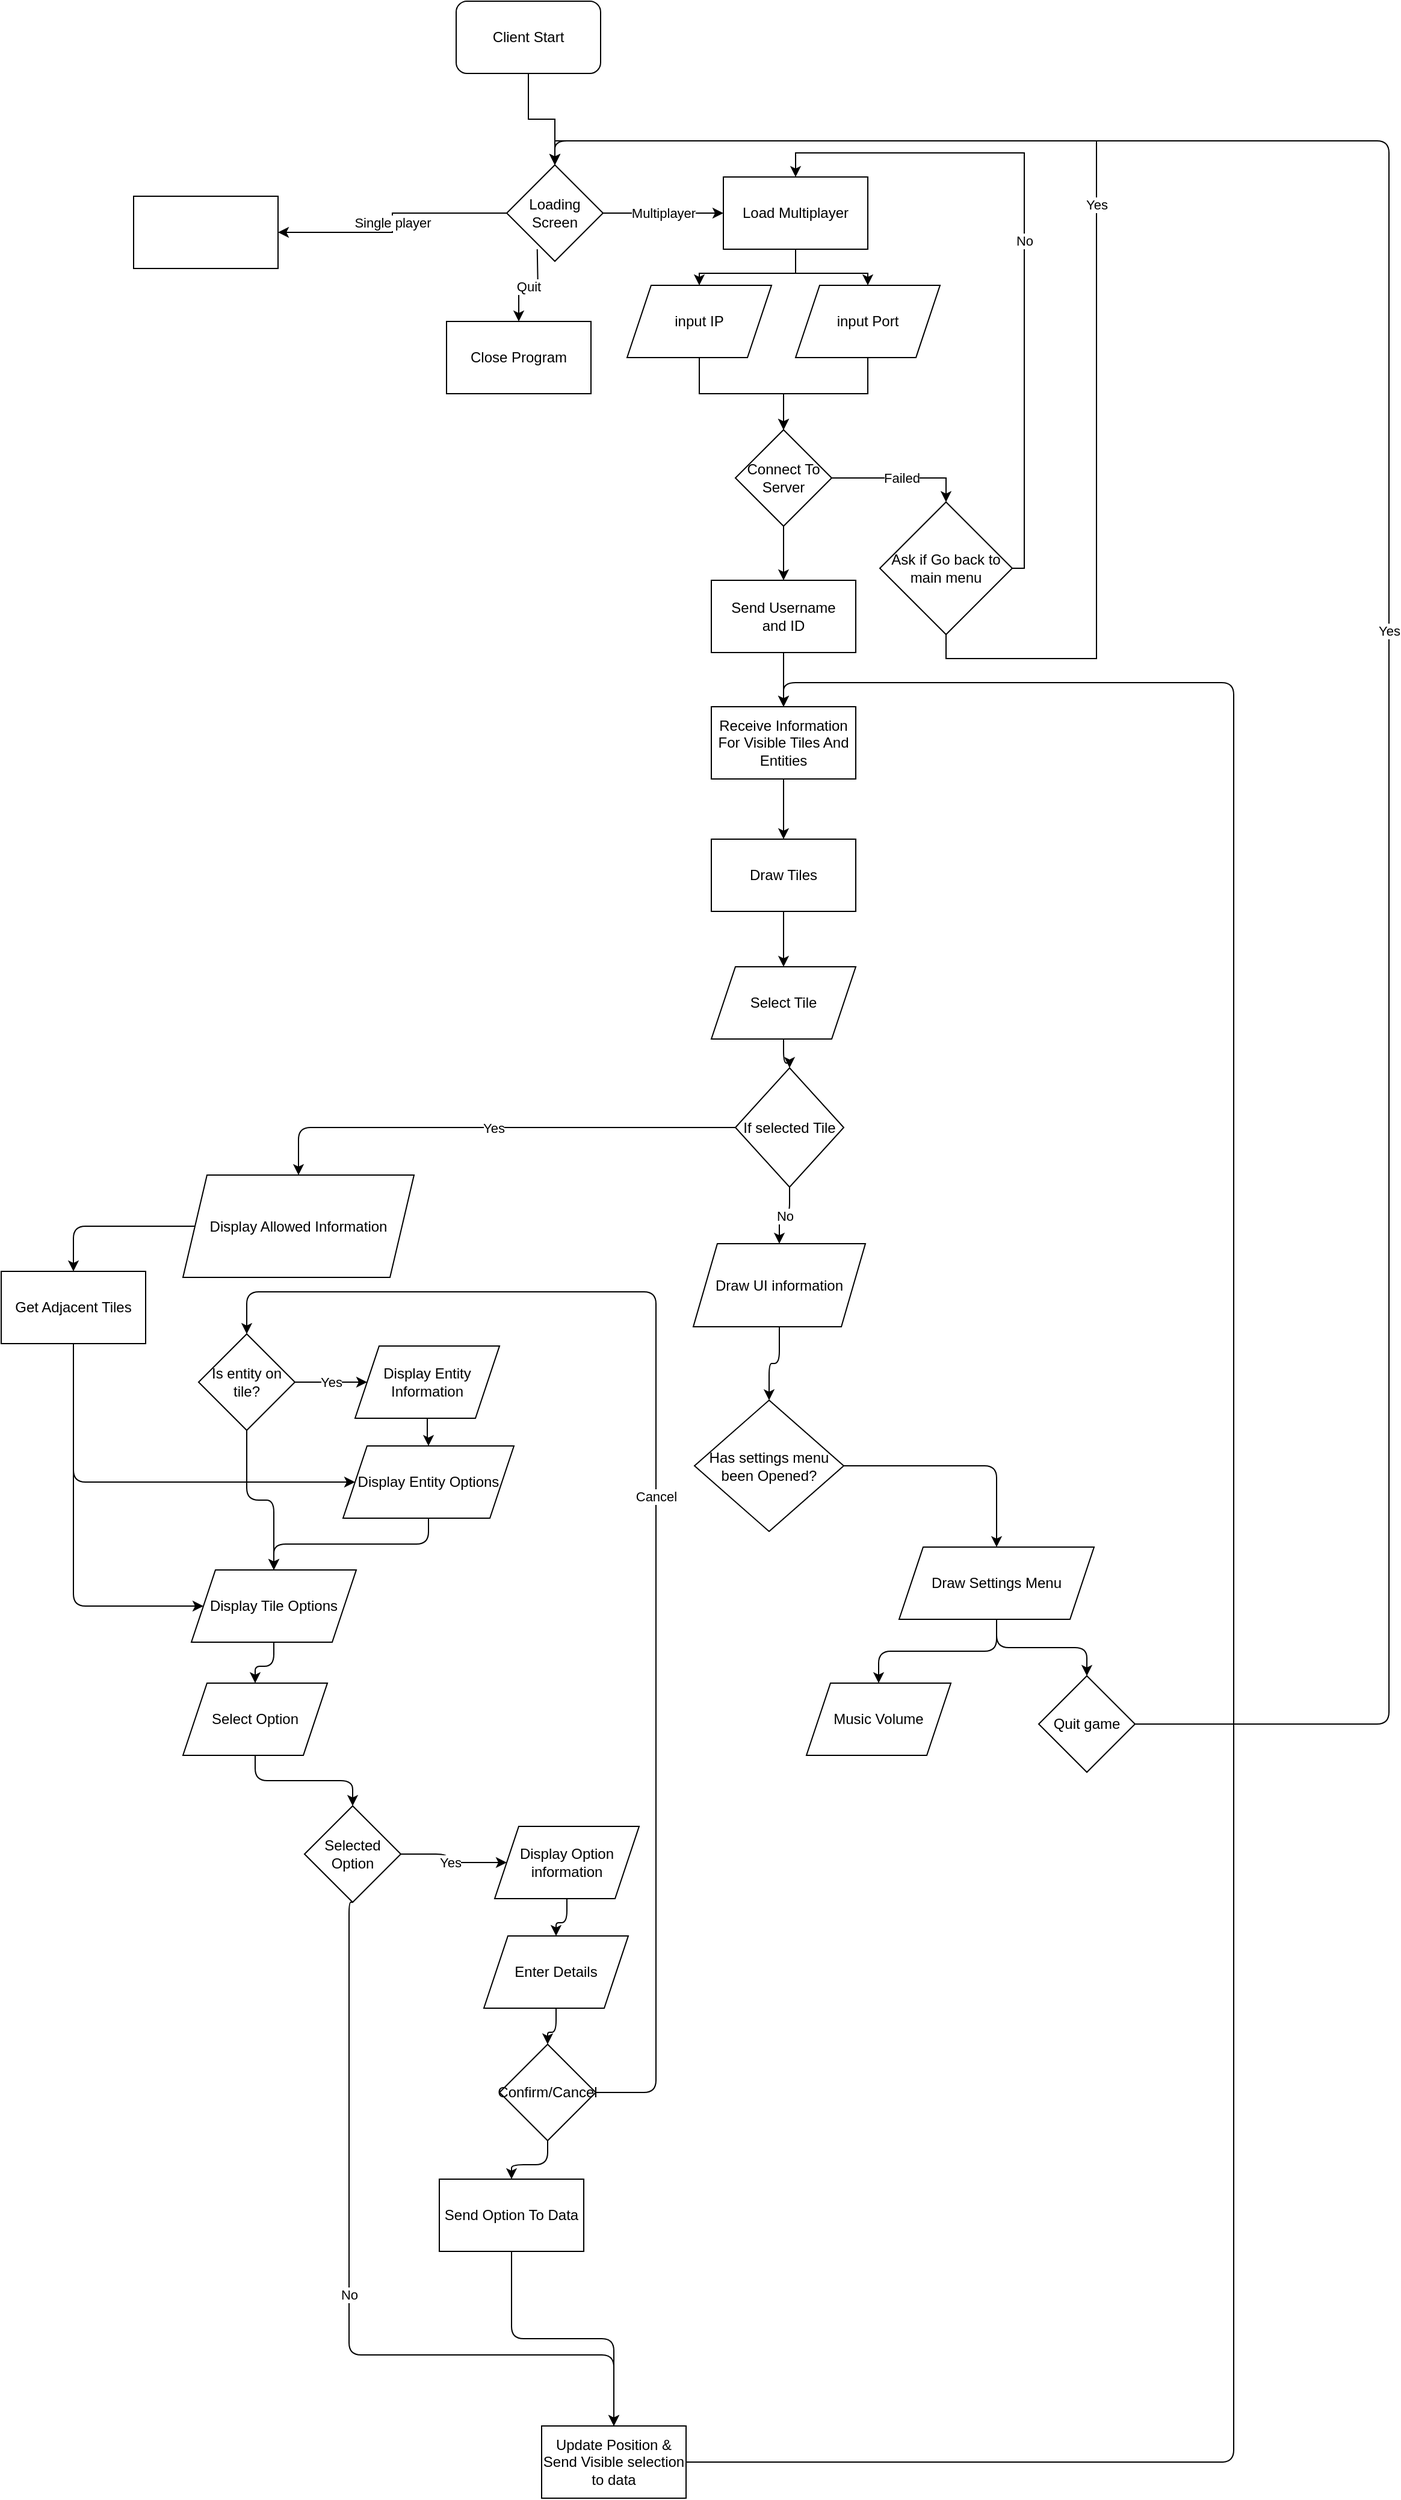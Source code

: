 <mxfile version="26.0.16">
  <diagram id="C5RBs43oDa-KdzZeNtuy" name="Page-1">
    <mxGraphModel dx="1647" dy="673" grid="0" gridSize="8" guides="1" tooltips="1" connect="1" arrows="1" fold="1" page="0" pageScale="1" pageWidth="827" pageHeight="1169" math="0" shadow="0">
      <root>
        <mxCell id="WIyWlLk6GJQsqaUBKTNV-0" />
        <mxCell id="WIyWlLk6GJQsqaUBKTNV-1" parent="WIyWlLk6GJQsqaUBKTNV-0" />
        <mxCell id="Lo4sJkmsan4-eXwzAaha-4" style="edgeStyle=orthogonalEdgeStyle;rounded=0;orthogonalLoop=1;jettySize=auto;html=1;entryX=0.5;entryY=0;entryDx=0;entryDy=0;labelBackgroundColor=none;fontColor=default;exitX=0.5;exitY=1;exitDx=0;exitDy=0;" edge="1" parent="WIyWlLk6GJQsqaUBKTNV-1" source="Lo4sJkmsan4-eXwzAaha-89" target="Lo4sJkmsan4-eXwzAaha-0">
          <mxGeometry relative="1" as="geometry">
            <mxPoint x="220" y="120" as="sourcePoint" />
          </mxGeometry>
        </mxCell>
        <mxCell id="Lo4sJkmsan4-eXwzAaha-7" value="Multiplayer" style="edgeStyle=orthogonalEdgeStyle;rounded=0;orthogonalLoop=1;jettySize=auto;html=1;entryX=0;entryY=0.5;entryDx=0;entryDy=0;labelBackgroundColor=default;fontColor=default;" edge="1" parent="WIyWlLk6GJQsqaUBKTNV-1" source="Lo4sJkmsan4-eXwzAaha-0" target="Lo4sJkmsan4-eXwzAaha-5">
          <mxGeometry relative="1" as="geometry" />
        </mxCell>
        <mxCell id="Lo4sJkmsan4-eXwzAaha-10" value="Single player" style="edgeStyle=orthogonalEdgeStyle;rounded=0;orthogonalLoop=1;jettySize=auto;html=1;entryX=1;entryY=0.5;entryDx=0;entryDy=0;labelBackgroundColor=default;fontColor=default;" edge="1" parent="WIyWlLk6GJQsqaUBKTNV-1" source="Lo4sJkmsan4-eXwzAaha-0" target="Lo4sJkmsan4-eXwzAaha-9">
          <mxGeometry relative="1" as="geometry">
            <mxPoint x="260" y="220" as="targetPoint" />
          </mxGeometry>
        </mxCell>
        <mxCell id="Lo4sJkmsan4-eXwzAaha-0" value="Loading Screen" style="rhombus;whiteSpace=wrap;html=1;rounded=0;labelBackgroundColor=none;" vertex="1" parent="WIyWlLk6GJQsqaUBKTNV-1">
          <mxGeometry x="280" y="180" width="80" height="80" as="geometry" />
        </mxCell>
        <mxCell id="Lo4sJkmsan4-eXwzAaha-13" style="edgeStyle=orthogonalEdgeStyle;rounded=0;orthogonalLoop=1;jettySize=auto;html=1;entryX=0.5;entryY=0;entryDx=0;entryDy=0;labelBackgroundColor=none;fontColor=default;" edge="1" parent="WIyWlLk6GJQsqaUBKTNV-1" source="Lo4sJkmsan4-eXwzAaha-5" target="Lo4sJkmsan4-eXwzAaha-11">
          <mxGeometry relative="1" as="geometry" />
        </mxCell>
        <mxCell id="Lo4sJkmsan4-eXwzAaha-14" style="edgeStyle=orthogonalEdgeStyle;rounded=0;orthogonalLoop=1;jettySize=auto;html=1;entryX=0.5;entryY=0;entryDx=0;entryDy=0;labelBackgroundColor=none;fontColor=default;" edge="1" parent="WIyWlLk6GJQsqaUBKTNV-1" source="Lo4sJkmsan4-eXwzAaha-5" target="Lo4sJkmsan4-eXwzAaha-12">
          <mxGeometry relative="1" as="geometry" />
        </mxCell>
        <mxCell id="Lo4sJkmsan4-eXwzAaha-5" value="Load Multiplayer" style="rounded=0;whiteSpace=wrap;html=1;labelBackgroundColor=none;" vertex="1" parent="WIyWlLk6GJQsqaUBKTNV-1">
          <mxGeometry x="460" y="190" width="120" height="60" as="geometry" />
        </mxCell>
        <mxCell id="Lo4sJkmsan4-eXwzAaha-9" value="" style="rounded=0;whiteSpace=wrap;html=1;labelBackgroundColor=none;" vertex="1" parent="WIyWlLk6GJQsqaUBKTNV-1">
          <mxGeometry x="-30" y="206" width="120" height="60" as="geometry" />
        </mxCell>
        <mxCell id="Lo4sJkmsan4-eXwzAaha-18" style="edgeStyle=orthogonalEdgeStyle;rounded=0;orthogonalLoop=1;jettySize=auto;html=1;entryX=0.5;entryY=0;entryDx=0;entryDy=0;labelBackgroundColor=none;fontColor=default;" edge="1" parent="WIyWlLk6GJQsqaUBKTNV-1" source="Lo4sJkmsan4-eXwzAaha-11" target="Lo4sJkmsan4-eXwzAaha-20">
          <mxGeometry relative="1" as="geometry">
            <mxPoint x="520" y="370" as="targetPoint" />
          </mxGeometry>
        </mxCell>
        <mxCell id="Lo4sJkmsan4-eXwzAaha-11" value="input IP" style="shape=parallelogram;perimeter=parallelogramPerimeter;whiteSpace=wrap;html=1;fixedSize=1;rounded=0;labelBackgroundColor=none;" vertex="1" parent="WIyWlLk6GJQsqaUBKTNV-1">
          <mxGeometry x="380" y="280" width="120" height="60" as="geometry" />
        </mxCell>
        <mxCell id="Lo4sJkmsan4-eXwzAaha-19" style="edgeStyle=orthogonalEdgeStyle;rounded=0;orthogonalLoop=1;jettySize=auto;html=1;entryX=0.5;entryY=0;entryDx=0;entryDy=0;labelBackgroundColor=none;fontColor=default;" edge="1" parent="WIyWlLk6GJQsqaUBKTNV-1" source="Lo4sJkmsan4-eXwzAaha-12" target="Lo4sJkmsan4-eXwzAaha-20">
          <mxGeometry relative="1" as="geometry">
            <mxPoint x="520" y="370" as="targetPoint" />
          </mxGeometry>
        </mxCell>
        <mxCell id="Lo4sJkmsan4-eXwzAaha-12" value="input Port" style="shape=parallelogram;perimeter=parallelogramPerimeter;whiteSpace=wrap;html=1;fixedSize=1;rounded=0;labelBackgroundColor=none;" vertex="1" parent="WIyWlLk6GJQsqaUBKTNV-1">
          <mxGeometry x="520" y="280" width="120" height="60" as="geometry" />
        </mxCell>
        <mxCell id="Lo4sJkmsan4-eXwzAaha-27" value="Failed" style="edgeStyle=orthogonalEdgeStyle;rounded=0;orthogonalLoop=1;jettySize=auto;html=1;entryX=0.5;entryY=0;entryDx=0;entryDy=0;labelBackgroundColor=default;fontColor=default;" edge="1" parent="WIyWlLk6GJQsqaUBKTNV-1" source="Lo4sJkmsan4-eXwzAaha-20" target="Lo4sJkmsan4-eXwzAaha-24">
          <mxGeometry relative="1" as="geometry" />
        </mxCell>
        <mxCell id="Lo4sJkmsan4-eXwzAaha-31" style="edgeStyle=orthogonalEdgeStyle;rounded=0;orthogonalLoop=1;jettySize=auto;html=1;labelBackgroundColor=none;fontColor=default;" edge="1" parent="WIyWlLk6GJQsqaUBKTNV-1" source="Lo4sJkmsan4-eXwzAaha-20" target="Lo4sJkmsan4-eXwzAaha-30">
          <mxGeometry relative="1" as="geometry" />
        </mxCell>
        <mxCell id="Lo4sJkmsan4-eXwzAaha-20" value="Connect To Server" style="rhombus;whiteSpace=wrap;html=1;rounded=0;labelBackgroundColor=none;" vertex="1" parent="WIyWlLk6GJQsqaUBKTNV-1">
          <mxGeometry x="470" y="400" width="80" height="80" as="geometry" />
        </mxCell>
        <mxCell id="Lo4sJkmsan4-eXwzAaha-22" value="Close Program" style="rounded=0;whiteSpace=wrap;html=1;labelBackgroundColor=none;" vertex="1" parent="WIyWlLk6GJQsqaUBKTNV-1">
          <mxGeometry x="230" y="310" width="120" height="60" as="geometry" />
        </mxCell>
        <mxCell id="Lo4sJkmsan4-eXwzAaha-23" value="Quit" style="edgeStyle=orthogonalEdgeStyle;rounded=0;orthogonalLoop=1;jettySize=auto;html=1;entryX=0.5;entryY=0;entryDx=0;entryDy=0;labelBackgroundColor=default;fontColor=default;" edge="1" parent="WIyWlLk6GJQsqaUBKTNV-1" target="Lo4sJkmsan4-eXwzAaha-22">
          <mxGeometry relative="1" as="geometry">
            <mxPoint x="305.36" y="250" as="sourcePoint" />
            <mxPoint x="274.64" y="297.66" as="targetPoint" />
          </mxGeometry>
        </mxCell>
        <mxCell id="Lo4sJkmsan4-eXwzAaha-28" value="&lt;div&gt;No&lt;/div&gt;" style="edgeStyle=orthogonalEdgeStyle;rounded=0;orthogonalLoop=1;jettySize=auto;html=1;entryX=0.5;entryY=0;entryDx=0;entryDy=0;labelBackgroundColor=default;fontColor=default;" edge="1" parent="WIyWlLk6GJQsqaUBKTNV-1" source="Lo4sJkmsan4-eXwzAaha-24" target="Lo4sJkmsan4-eXwzAaha-5">
          <mxGeometry relative="1" as="geometry">
            <Array as="points">
              <mxPoint x="710" y="515" />
              <mxPoint x="710" y="170" />
              <mxPoint x="520" y="170" />
            </Array>
          </mxGeometry>
        </mxCell>
        <mxCell id="Lo4sJkmsan4-eXwzAaha-29" value="Yes" style="edgeStyle=orthogonalEdgeStyle;rounded=0;orthogonalLoop=1;jettySize=auto;html=1;exitX=0.5;exitY=1;exitDx=0;exitDy=0;entryX=0.5;entryY=0;entryDx=0;entryDy=0;labelBackgroundColor=default;fontColor=default;" edge="1" parent="WIyWlLk6GJQsqaUBKTNV-1" source="Lo4sJkmsan4-eXwzAaha-24" target="Lo4sJkmsan4-eXwzAaha-0">
          <mxGeometry relative="1" as="geometry">
            <Array as="points">
              <mxPoint x="645" y="590" />
              <mxPoint x="770" y="590" />
              <mxPoint x="770" y="160" />
              <mxPoint x="320" y="160" />
            </Array>
          </mxGeometry>
        </mxCell>
        <mxCell id="Lo4sJkmsan4-eXwzAaha-24" value="Ask if Go back to main menu" style="rhombus;whiteSpace=wrap;html=1;rounded=0;labelBackgroundColor=none;" vertex="1" parent="WIyWlLk6GJQsqaUBKTNV-1">
          <mxGeometry x="590" y="460" width="110" height="110" as="geometry" />
        </mxCell>
        <mxCell id="Lo4sJkmsan4-eXwzAaha-34" style="edgeStyle=orthogonalEdgeStyle;rounded=0;orthogonalLoop=1;jettySize=auto;html=1;exitX=0.5;exitY=1;exitDx=0;exitDy=0;entryX=0.5;entryY=0;entryDx=0;entryDy=0;labelBackgroundColor=none;fontColor=default;" edge="1" parent="WIyWlLk6GJQsqaUBKTNV-1" source="Lo4sJkmsan4-eXwzAaha-30" target="Lo4sJkmsan4-eXwzAaha-32">
          <mxGeometry relative="1" as="geometry" />
        </mxCell>
        <mxCell id="Lo4sJkmsan4-eXwzAaha-30" value="&lt;div&gt;Send Username&lt;/div&gt;&lt;div&gt;and ID&lt;/div&gt;" style="rounded=0;whiteSpace=wrap;html=1;labelBackgroundColor=none;" vertex="1" parent="WIyWlLk6GJQsqaUBKTNV-1">
          <mxGeometry x="450" y="525" width="120" height="60" as="geometry" />
        </mxCell>
        <mxCell id="Lo4sJkmsan4-eXwzAaha-36" style="edgeStyle=orthogonalEdgeStyle;rounded=0;orthogonalLoop=1;jettySize=auto;html=1;entryX=0.5;entryY=0;entryDx=0;entryDy=0;labelBackgroundColor=none;fontColor=default;" edge="1" parent="WIyWlLk6GJQsqaUBKTNV-1" source="Lo4sJkmsan4-eXwzAaha-32" target="Lo4sJkmsan4-eXwzAaha-35">
          <mxGeometry relative="1" as="geometry" />
        </mxCell>
        <mxCell id="Lo4sJkmsan4-eXwzAaha-32" value="Receive Information For Visible Tiles And Entities" style="rounded=0;whiteSpace=wrap;html=1;labelBackgroundColor=none;" vertex="1" parent="WIyWlLk6GJQsqaUBKTNV-1">
          <mxGeometry x="450" y="630" width="120" height="60" as="geometry" />
        </mxCell>
        <mxCell id="Lo4sJkmsan4-eXwzAaha-41" style="edgeStyle=orthogonalEdgeStyle;orthogonalLoop=1;jettySize=auto;html=1;entryX=0.5;entryY=0;entryDx=0;entryDy=0;labelBackgroundColor=none;fontColor=default;rounded=0;" edge="1" parent="WIyWlLk6GJQsqaUBKTNV-1" source="Lo4sJkmsan4-eXwzAaha-35" target="Lo4sJkmsan4-eXwzAaha-40">
          <mxGeometry relative="1" as="geometry" />
        </mxCell>
        <mxCell id="Lo4sJkmsan4-eXwzAaha-35" value="Draw Tiles" style="rounded=0;whiteSpace=wrap;html=1;labelBackgroundColor=none;" vertex="1" parent="WIyWlLk6GJQsqaUBKTNV-1">
          <mxGeometry x="450" y="740" width="120" height="60" as="geometry" />
        </mxCell>
        <mxCell id="Lo4sJkmsan4-eXwzAaha-59" style="edgeStyle=orthogonalEdgeStyle;orthogonalLoop=1;jettySize=auto;html=1;entryX=0.5;entryY=0;entryDx=0;entryDy=0;" edge="1" parent="WIyWlLk6GJQsqaUBKTNV-1" source="Lo4sJkmsan4-eXwzAaha-40" target="Lo4sJkmsan4-eXwzAaha-58">
          <mxGeometry relative="1" as="geometry" />
        </mxCell>
        <mxCell id="Lo4sJkmsan4-eXwzAaha-40" value="Select Tile" style="shape=parallelogram;perimeter=parallelogramPerimeter;whiteSpace=wrap;html=1;fixedSize=1;labelBackgroundColor=none;rounded=0;" vertex="1" parent="WIyWlLk6GJQsqaUBKTNV-1">
          <mxGeometry x="450" y="846" width="120" height="60" as="geometry" />
        </mxCell>
        <mxCell id="Lo4sJkmsan4-eXwzAaha-92" style="edgeStyle=orthogonalEdgeStyle;orthogonalLoop=1;jettySize=auto;html=1;entryX=0.5;entryY=0;entryDx=0;entryDy=0;" edge="1" parent="WIyWlLk6GJQsqaUBKTNV-1" source="Lo4sJkmsan4-eXwzAaha-44" target="Lo4sJkmsan4-eXwzAaha-91">
          <mxGeometry relative="1" as="geometry" />
        </mxCell>
        <mxCell id="Lo4sJkmsan4-eXwzAaha-44" value="Display Allowed Information" style="shape=parallelogram;perimeter=parallelogramPerimeter;whiteSpace=wrap;html=1;fixedSize=1;labelBackgroundColor=none;rounded=0;" vertex="1" parent="WIyWlLk6GJQsqaUBKTNV-1">
          <mxGeometry x="11" y="1019" width="192" height="85" as="geometry" />
        </mxCell>
        <mxCell id="Lo4sJkmsan4-eXwzAaha-49" value="Yes" style="edgeStyle=orthogonalEdgeStyle;orthogonalLoop=1;jettySize=auto;html=1;" edge="1" parent="WIyWlLk6GJQsqaUBKTNV-1" source="Lo4sJkmsan4-eXwzAaha-46" target="Lo4sJkmsan4-eXwzAaha-48">
          <mxGeometry relative="1" as="geometry" />
        </mxCell>
        <mxCell id="Lo4sJkmsan4-eXwzAaha-51" style="edgeStyle=orthogonalEdgeStyle;orthogonalLoop=1;jettySize=auto;html=1;entryX=0.5;entryY=0;entryDx=0;entryDy=0;" edge="1" parent="WIyWlLk6GJQsqaUBKTNV-1" source="Lo4sJkmsan4-eXwzAaha-46" target="Lo4sJkmsan4-eXwzAaha-50">
          <mxGeometry relative="1" as="geometry" />
        </mxCell>
        <mxCell id="Lo4sJkmsan4-eXwzAaha-46" value="Is entity on tile?" style="rhombus;whiteSpace=wrap;html=1;" vertex="1" parent="WIyWlLk6GJQsqaUBKTNV-1">
          <mxGeometry x="24" y="1151" width="80" height="80" as="geometry" />
        </mxCell>
        <mxCell id="Lo4sJkmsan4-eXwzAaha-53" style="edgeStyle=orthogonalEdgeStyle;orthogonalLoop=1;jettySize=auto;html=1;entryX=0.5;entryY=0;entryDx=0;entryDy=0;" edge="1" parent="WIyWlLk6GJQsqaUBKTNV-1" source="Lo4sJkmsan4-eXwzAaha-48" target="Lo4sJkmsan4-eXwzAaha-52">
          <mxGeometry relative="1" as="geometry" />
        </mxCell>
        <mxCell id="Lo4sJkmsan4-eXwzAaha-48" value="Display Entity Information" style="shape=parallelogram;perimeter=parallelogramPerimeter;whiteSpace=wrap;html=1;fixedSize=1;" vertex="1" parent="WIyWlLk6GJQsqaUBKTNV-1">
          <mxGeometry x="154" y="1161" width="120" height="60" as="geometry" />
        </mxCell>
        <mxCell id="Lo4sJkmsan4-eXwzAaha-63" style="edgeStyle=orthogonalEdgeStyle;orthogonalLoop=1;jettySize=auto;html=1;entryX=0.5;entryY=0;entryDx=0;entryDy=0;" edge="1" parent="WIyWlLk6GJQsqaUBKTNV-1" source="Lo4sJkmsan4-eXwzAaha-50" target="Lo4sJkmsan4-eXwzAaha-62">
          <mxGeometry relative="1" as="geometry" />
        </mxCell>
        <mxCell id="Lo4sJkmsan4-eXwzAaha-50" value="Display Tile Options" style="shape=parallelogram;perimeter=parallelogramPerimeter;whiteSpace=wrap;html=1;fixedSize=1;" vertex="1" parent="WIyWlLk6GJQsqaUBKTNV-1">
          <mxGeometry x="18" y="1347" width="137" height="60" as="geometry" />
        </mxCell>
        <mxCell id="Lo4sJkmsan4-eXwzAaha-54" style="edgeStyle=orthogonalEdgeStyle;orthogonalLoop=1;jettySize=auto;html=1;entryX=0.5;entryY=0;entryDx=0;entryDy=0;" edge="1" parent="WIyWlLk6GJQsqaUBKTNV-1" source="Lo4sJkmsan4-eXwzAaha-52" target="Lo4sJkmsan4-eXwzAaha-50">
          <mxGeometry relative="1" as="geometry" />
        </mxCell>
        <mxCell id="Lo4sJkmsan4-eXwzAaha-52" value="Display Entity Options" style="shape=parallelogram;perimeter=parallelogramPerimeter;whiteSpace=wrap;html=1;fixedSize=1;" vertex="1" parent="WIyWlLk6GJQsqaUBKTNV-1">
          <mxGeometry x="144" y="1244" width="142" height="60" as="geometry" />
        </mxCell>
        <mxCell id="Lo4sJkmsan4-eXwzAaha-60" value="Yes" style="edgeStyle=orthogonalEdgeStyle;orthogonalLoop=1;jettySize=auto;html=1;entryX=0.5;entryY=0;entryDx=0;entryDy=0;labelBackgroundColor=default;" edge="1" parent="WIyWlLk6GJQsqaUBKTNV-1" source="Lo4sJkmsan4-eXwzAaha-58" target="Lo4sJkmsan4-eXwzAaha-44">
          <mxGeometry relative="1" as="geometry" />
        </mxCell>
        <mxCell id="Lo4sJkmsan4-eXwzAaha-87" value="No" style="edgeStyle=orthogonalEdgeStyle;orthogonalLoop=1;jettySize=auto;html=1;entryX=0.5;entryY=0;entryDx=0;entryDy=0;labelBackgroundColor=default;" edge="1" parent="WIyWlLk6GJQsqaUBKTNV-1" source="Lo4sJkmsan4-eXwzAaha-58" target="Lo4sJkmsan4-eXwzAaha-86">
          <mxGeometry relative="1" as="geometry" />
        </mxCell>
        <mxCell id="Lo4sJkmsan4-eXwzAaha-58" value="If selected Tile" style="rhombus;whiteSpace=wrap;html=1;" vertex="1" parent="WIyWlLk6GJQsqaUBKTNV-1">
          <mxGeometry x="470" y="930" width="90" height="99" as="geometry" />
        </mxCell>
        <mxCell id="Lo4sJkmsan4-eXwzAaha-65" style="edgeStyle=orthogonalEdgeStyle;orthogonalLoop=1;jettySize=auto;html=1;entryX=0.5;entryY=0;entryDx=0;entryDy=0;" edge="1" parent="WIyWlLk6GJQsqaUBKTNV-1" source="Lo4sJkmsan4-eXwzAaha-62" target="Lo4sJkmsan4-eXwzAaha-64">
          <mxGeometry relative="1" as="geometry" />
        </mxCell>
        <mxCell id="Lo4sJkmsan4-eXwzAaha-62" value="Select Option" style="shape=parallelogram;perimeter=parallelogramPerimeter;whiteSpace=wrap;html=1;fixedSize=1;" vertex="1" parent="WIyWlLk6GJQsqaUBKTNV-1">
          <mxGeometry x="11" y="1441" width="120" height="60" as="geometry" />
        </mxCell>
        <mxCell id="Lo4sJkmsan4-eXwzAaha-70" value="Yes" style="edgeStyle=orthogonalEdgeStyle;orthogonalLoop=1;jettySize=auto;html=1;entryX=0;entryY=0.5;entryDx=0;entryDy=0;" edge="1" parent="WIyWlLk6GJQsqaUBKTNV-1" source="Lo4sJkmsan4-eXwzAaha-64" target="Lo4sJkmsan4-eXwzAaha-69">
          <mxGeometry relative="1" as="geometry" />
        </mxCell>
        <mxCell id="Lo4sJkmsan4-eXwzAaha-82" value="No" style="edgeStyle=orthogonalEdgeStyle;orthogonalLoop=1;jettySize=auto;html=1;exitX=0.5;exitY=1;exitDx=0;exitDy=0;entryX=0.5;entryY=0;entryDx=0;entryDy=0;" edge="1" parent="WIyWlLk6GJQsqaUBKTNV-1" source="Lo4sJkmsan4-eXwzAaha-64" target="Lo4sJkmsan4-eXwzAaha-80">
          <mxGeometry relative="1" as="geometry">
            <mxPoint x="316" y="2012" as="targetPoint" />
            <Array as="points">
              <mxPoint x="149" y="1623" />
              <mxPoint x="149" y="1999" />
              <mxPoint x="369" y="1999" />
            </Array>
          </mxGeometry>
        </mxCell>
        <mxCell id="Lo4sJkmsan4-eXwzAaha-64" value="Selected Option" style="rhombus;whiteSpace=wrap;html=1;" vertex="1" parent="WIyWlLk6GJQsqaUBKTNV-1">
          <mxGeometry x="112" y="1543" width="80" height="80" as="geometry" />
        </mxCell>
        <mxCell id="Lo4sJkmsan4-eXwzAaha-72" style="edgeStyle=orthogonalEdgeStyle;orthogonalLoop=1;jettySize=auto;html=1;entryX=0.5;entryY=0;entryDx=0;entryDy=0;" edge="1" parent="WIyWlLk6GJQsqaUBKTNV-1" source="Lo4sJkmsan4-eXwzAaha-69" target="Lo4sJkmsan4-eXwzAaha-71">
          <mxGeometry relative="1" as="geometry" />
        </mxCell>
        <mxCell id="Lo4sJkmsan4-eXwzAaha-69" value="Display Option information" style="shape=parallelogram;perimeter=parallelogramPerimeter;whiteSpace=wrap;html=1;fixedSize=1;" vertex="1" parent="WIyWlLk6GJQsqaUBKTNV-1">
          <mxGeometry x="270" y="1560" width="120" height="60" as="geometry" />
        </mxCell>
        <mxCell id="Lo4sJkmsan4-eXwzAaha-75" style="edgeStyle=orthogonalEdgeStyle;orthogonalLoop=1;jettySize=auto;html=1;entryX=0.5;entryY=0;entryDx=0;entryDy=0;" edge="1" parent="WIyWlLk6GJQsqaUBKTNV-1" source="Lo4sJkmsan4-eXwzAaha-71" target="Lo4sJkmsan4-eXwzAaha-74">
          <mxGeometry relative="1" as="geometry" />
        </mxCell>
        <mxCell id="Lo4sJkmsan4-eXwzAaha-71" value="Enter Details" style="shape=parallelogram;perimeter=parallelogramPerimeter;whiteSpace=wrap;html=1;fixedSize=1;" vertex="1" parent="WIyWlLk6GJQsqaUBKTNV-1">
          <mxGeometry x="261" y="1651" width="120" height="60" as="geometry" />
        </mxCell>
        <mxCell id="Lo4sJkmsan4-eXwzAaha-76" value="Cancel" style="edgeStyle=orthogonalEdgeStyle;orthogonalLoop=1;jettySize=auto;html=1;exitX=1;exitY=0.5;exitDx=0;exitDy=0;entryX=0.5;entryY=0;entryDx=0;entryDy=0;" edge="1" parent="WIyWlLk6GJQsqaUBKTNV-1" source="Lo4sJkmsan4-eXwzAaha-74" target="Lo4sJkmsan4-eXwzAaha-46">
          <mxGeometry relative="1" as="geometry">
            <Array as="points">
              <mxPoint x="404" y="1781" />
              <mxPoint x="404" y="1116" />
              <mxPoint x="64" y="1116" />
            </Array>
          </mxGeometry>
        </mxCell>
        <mxCell id="Lo4sJkmsan4-eXwzAaha-78" style="edgeStyle=orthogonalEdgeStyle;orthogonalLoop=1;jettySize=auto;html=1;entryX=0.5;entryY=0;entryDx=0;entryDy=0;" edge="1" parent="WIyWlLk6GJQsqaUBKTNV-1" source="Lo4sJkmsan4-eXwzAaha-74" target="Lo4sJkmsan4-eXwzAaha-77">
          <mxGeometry relative="1" as="geometry" />
        </mxCell>
        <mxCell id="Lo4sJkmsan4-eXwzAaha-74" value="Confirm/Cancel" style="rhombus;whiteSpace=wrap;html=1;" vertex="1" parent="WIyWlLk6GJQsqaUBKTNV-1">
          <mxGeometry x="274" y="1741" width="80" height="80" as="geometry" />
        </mxCell>
        <mxCell id="Lo4sJkmsan4-eXwzAaha-81" style="edgeStyle=orthogonalEdgeStyle;orthogonalLoop=1;jettySize=auto;html=1;entryX=0.5;entryY=0;entryDx=0;entryDy=0;" edge="1" parent="WIyWlLk6GJQsqaUBKTNV-1" source="Lo4sJkmsan4-eXwzAaha-77" target="Lo4sJkmsan4-eXwzAaha-80">
          <mxGeometry relative="1" as="geometry" />
        </mxCell>
        <mxCell id="Lo4sJkmsan4-eXwzAaha-77" value="Send Option To Data" style="rounded=0;whiteSpace=wrap;html=1;" vertex="1" parent="WIyWlLk6GJQsqaUBKTNV-1">
          <mxGeometry x="224" y="1853" width="120" height="60" as="geometry" />
        </mxCell>
        <mxCell id="Lo4sJkmsan4-eXwzAaha-85" style="edgeStyle=orthogonalEdgeStyle;orthogonalLoop=1;jettySize=auto;html=1;entryX=0.5;entryY=0;entryDx=0;entryDy=0;" edge="1" parent="WIyWlLk6GJQsqaUBKTNV-1" source="Lo4sJkmsan4-eXwzAaha-80" target="Lo4sJkmsan4-eXwzAaha-32">
          <mxGeometry relative="1" as="geometry">
            <Array as="points">
              <mxPoint x="884" y="2088" />
              <mxPoint x="884" y="610" />
              <mxPoint x="510" y="610" />
            </Array>
          </mxGeometry>
        </mxCell>
        <mxCell id="Lo4sJkmsan4-eXwzAaha-80" value="Update Position &amp;amp; Send Visible selection to data" style="rounded=0;whiteSpace=wrap;html=1;" vertex="1" parent="WIyWlLk6GJQsqaUBKTNV-1">
          <mxGeometry x="309" y="2058" width="120" height="60" as="geometry" />
        </mxCell>
        <mxCell id="Lo4sJkmsan4-eXwzAaha-97" style="edgeStyle=orthogonalEdgeStyle;orthogonalLoop=1;jettySize=auto;html=1;entryX=0.5;entryY=0;entryDx=0;entryDy=0;" edge="1" parent="WIyWlLk6GJQsqaUBKTNV-1" source="Lo4sJkmsan4-eXwzAaha-86" target="Lo4sJkmsan4-eXwzAaha-96">
          <mxGeometry relative="1" as="geometry" />
        </mxCell>
        <mxCell id="Lo4sJkmsan4-eXwzAaha-86" value="Draw UI information" style="shape=parallelogram;perimeter=parallelogramPerimeter;whiteSpace=wrap;html=1;fixedSize=1;" vertex="1" parent="WIyWlLk6GJQsqaUBKTNV-1">
          <mxGeometry x="435" y="1076" width="143" height="69" as="geometry" />
        </mxCell>
        <mxCell id="Lo4sJkmsan4-eXwzAaha-89" value="&lt;div&gt;Client Start&lt;/div&gt;" style="rounded=1;whiteSpace=wrap;html=1;" vertex="1" parent="WIyWlLk6GJQsqaUBKTNV-1">
          <mxGeometry x="238" y="44" width="120" height="60" as="geometry" />
        </mxCell>
        <mxCell id="Lo4sJkmsan4-eXwzAaha-94" style="edgeStyle=orthogonalEdgeStyle;orthogonalLoop=1;jettySize=auto;html=1;entryX=0;entryY=0.5;entryDx=0;entryDy=0;" edge="1" parent="WIyWlLk6GJQsqaUBKTNV-1" source="Lo4sJkmsan4-eXwzAaha-91" target="Lo4sJkmsan4-eXwzAaha-52">
          <mxGeometry relative="1" as="geometry">
            <Array as="points">
              <mxPoint x="-80" y="1274" />
            </Array>
          </mxGeometry>
        </mxCell>
        <mxCell id="Lo4sJkmsan4-eXwzAaha-95" style="edgeStyle=orthogonalEdgeStyle;orthogonalLoop=1;jettySize=auto;html=1;entryX=0;entryY=0.5;entryDx=0;entryDy=0;" edge="1" parent="WIyWlLk6GJQsqaUBKTNV-1" source="Lo4sJkmsan4-eXwzAaha-91" target="Lo4sJkmsan4-eXwzAaha-50">
          <mxGeometry relative="1" as="geometry">
            <Array as="points">
              <mxPoint x="-80" y="1377" />
            </Array>
          </mxGeometry>
        </mxCell>
        <mxCell id="Lo4sJkmsan4-eXwzAaha-91" value="Get Adjacent Tiles" style="rounded=0;whiteSpace=wrap;html=1;" vertex="1" parent="WIyWlLk6GJQsqaUBKTNV-1">
          <mxGeometry x="-140" y="1099" width="120" height="60" as="geometry" />
        </mxCell>
        <mxCell id="Lo4sJkmsan4-eXwzAaha-99" style="edgeStyle=orthogonalEdgeStyle;orthogonalLoop=1;jettySize=auto;html=1;entryX=0.5;entryY=0;entryDx=0;entryDy=0;" edge="1" parent="WIyWlLk6GJQsqaUBKTNV-1" source="Lo4sJkmsan4-eXwzAaha-96" target="Lo4sJkmsan4-eXwzAaha-98">
          <mxGeometry relative="1" as="geometry" />
        </mxCell>
        <mxCell id="Lo4sJkmsan4-eXwzAaha-96" value="Has settings menu been Opened?" style="rhombus;whiteSpace=wrap;html=1;" vertex="1" parent="WIyWlLk6GJQsqaUBKTNV-1">
          <mxGeometry x="436" y="1206" width="124" height="109" as="geometry" />
        </mxCell>
        <mxCell id="Lo4sJkmsan4-eXwzAaha-101" style="edgeStyle=orthogonalEdgeStyle;orthogonalLoop=1;jettySize=auto;html=1;entryX=0.5;entryY=0;entryDx=0;entryDy=0;" edge="1" parent="WIyWlLk6GJQsqaUBKTNV-1" source="Lo4sJkmsan4-eXwzAaha-98" target="Lo4sJkmsan4-eXwzAaha-100">
          <mxGeometry relative="1" as="geometry" />
        </mxCell>
        <mxCell id="Lo4sJkmsan4-eXwzAaha-107" style="edgeStyle=orthogonalEdgeStyle;orthogonalLoop=1;jettySize=auto;html=1;entryX=0.5;entryY=0;entryDx=0;entryDy=0;" edge="1" parent="WIyWlLk6GJQsqaUBKTNV-1" source="Lo4sJkmsan4-eXwzAaha-98" target="Lo4sJkmsan4-eXwzAaha-106">
          <mxGeometry relative="1" as="geometry" />
        </mxCell>
        <mxCell id="Lo4sJkmsan4-eXwzAaha-98" value="Draw Settings Menu" style="shape=parallelogram;perimeter=parallelogramPerimeter;whiteSpace=wrap;html=1;fixedSize=1;" vertex="1" parent="WIyWlLk6GJQsqaUBKTNV-1">
          <mxGeometry x="606" y="1328" width="162" height="60" as="geometry" />
        </mxCell>
        <mxCell id="Lo4sJkmsan4-eXwzAaha-100" value="Music Volume" style="shape=parallelogram;perimeter=parallelogramPerimeter;whiteSpace=wrap;html=1;fixedSize=1;" vertex="1" parent="WIyWlLk6GJQsqaUBKTNV-1">
          <mxGeometry x="529" y="1441" width="120" height="60" as="geometry" />
        </mxCell>
        <mxCell id="Lo4sJkmsan4-eXwzAaha-108" value="Yes" style="edgeStyle=orthogonalEdgeStyle;orthogonalLoop=1;jettySize=auto;html=1;entryX=0.5;entryY=0;entryDx=0;entryDy=0;" edge="1" parent="WIyWlLk6GJQsqaUBKTNV-1" source="Lo4sJkmsan4-eXwzAaha-106" target="Lo4sJkmsan4-eXwzAaha-0">
          <mxGeometry relative="1" as="geometry">
            <Array as="points">
              <mxPoint x="1013" y="1475" />
              <mxPoint x="1013" y="160" />
              <mxPoint x="320" y="160" />
            </Array>
          </mxGeometry>
        </mxCell>
        <mxCell id="Lo4sJkmsan4-eXwzAaha-106" value="Quit game" style="rhombus;whiteSpace=wrap;html=1;" vertex="1" parent="WIyWlLk6GJQsqaUBKTNV-1">
          <mxGeometry x="722" y="1435" width="80" height="80" as="geometry" />
        </mxCell>
      </root>
    </mxGraphModel>
  </diagram>
</mxfile>
